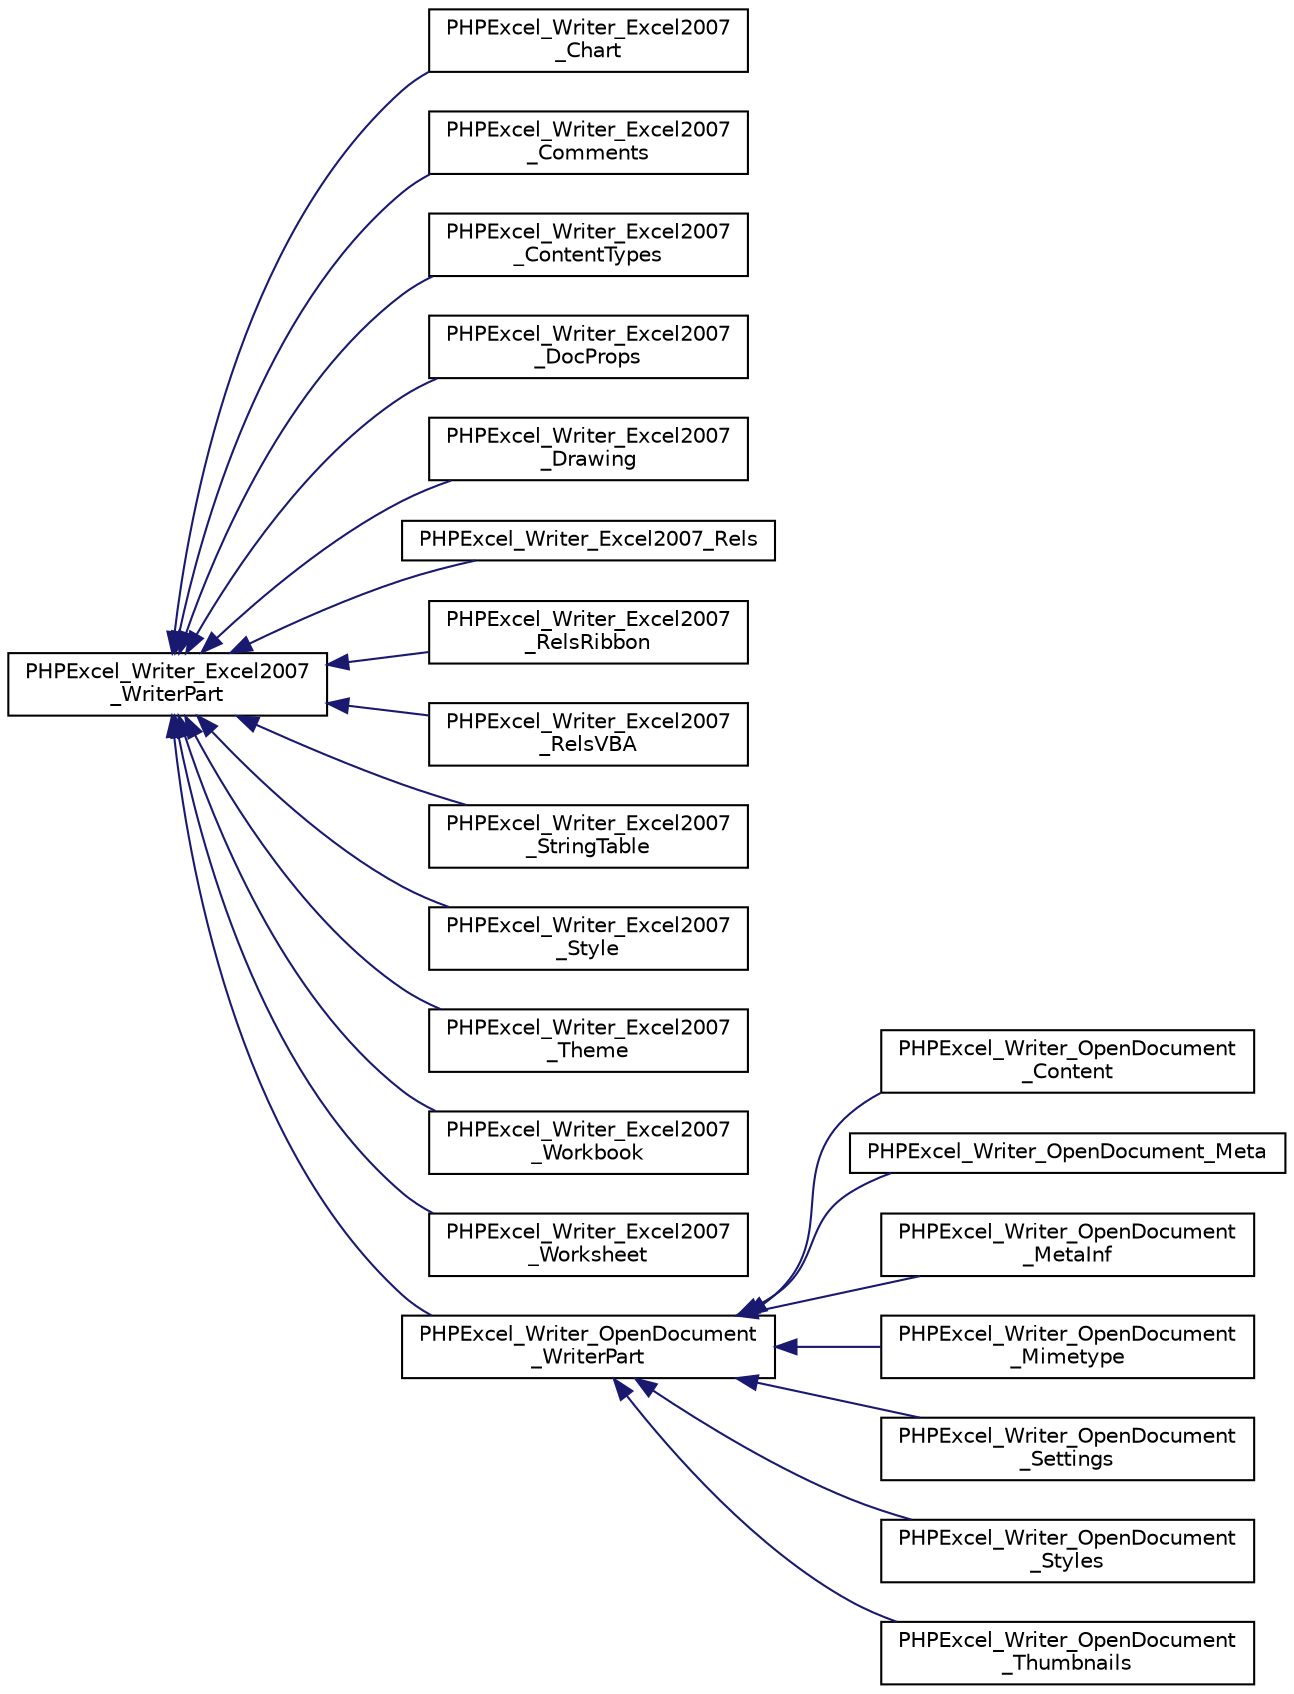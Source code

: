 digraph "Иерархия классов. Графический вид."
{
  edge [fontname="Helvetica",fontsize="10",labelfontname="Helvetica",labelfontsize="10"];
  node [fontname="Helvetica",fontsize="10",shape=record];
  rankdir="LR";
  Node0 [label="PHPExcel_Writer_Excel2007\l_WriterPart",height=0.2,width=0.4,color="black", fillcolor="white", style="filled",URL="$class_p_h_p_excel___writer___excel2007___writer_part.html"];
  Node0 -> Node1 [dir="back",color="midnightblue",fontsize="10",style="solid",fontname="Helvetica"];
  Node1 [label="PHPExcel_Writer_Excel2007\l_Chart",height=0.2,width=0.4,color="black", fillcolor="white", style="filled",URL="$class_p_h_p_excel___writer___excel2007___chart.html"];
  Node0 -> Node2 [dir="back",color="midnightblue",fontsize="10",style="solid",fontname="Helvetica"];
  Node2 [label="PHPExcel_Writer_Excel2007\l_Comments",height=0.2,width=0.4,color="black", fillcolor="white", style="filled",URL="$class_p_h_p_excel___writer___excel2007___comments.html"];
  Node0 -> Node3 [dir="back",color="midnightblue",fontsize="10",style="solid",fontname="Helvetica"];
  Node3 [label="PHPExcel_Writer_Excel2007\l_ContentTypes",height=0.2,width=0.4,color="black", fillcolor="white", style="filled",URL="$class_p_h_p_excel___writer___excel2007___content_types.html"];
  Node0 -> Node4 [dir="back",color="midnightblue",fontsize="10",style="solid",fontname="Helvetica"];
  Node4 [label="PHPExcel_Writer_Excel2007\l_DocProps",height=0.2,width=0.4,color="black", fillcolor="white", style="filled",URL="$class_p_h_p_excel___writer___excel2007___doc_props.html"];
  Node0 -> Node5 [dir="back",color="midnightblue",fontsize="10",style="solid",fontname="Helvetica"];
  Node5 [label="PHPExcel_Writer_Excel2007\l_Drawing",height=0.2,width=0.4,color="black", fillcolor="white", style="filled",URL="$class_p_h_p_excel___writer___excel2007___drawing.html"];
  Node0 -> Node6 [dir="back",color="midnightblue",fontsize="10",style="solid",fontname="Helvetica"];
  Node6 [label="PHPExcel_Writer_Excel2007_Rels",height=0.2,width=0.4,color="black", fillcolor="white", style="filled",URL="$class_p_h_p_excel___writer___excel2007___rels.html"];
  Node0 -> Node7 [dir="back",color="midnightblue",fontsize="10",style="solid",fontname="Helvetica"];
  Node7 [label="PHPExcel_Writer_Excel2007\l_RelsRibbon",height=0.2,width=0.4,color="black", fillcolor="white", style="filled",URL="$class_p_h_p_excel___writer___excel2007___rels_ribbon.html"];
  Node0 -> Node8 [dir="back",color="midnightblue",fontsize="10",style="solid",fontname="Helvetica"];
  Node8 [label="PHPExcel_Writer_Excel2007\l_RelsVBA",height=0.2,width=0.4,color="black", fillcolor="white", style="filled",URL="$class_p_h_p_excel___writer___excel2007___rels_v_b_a.html"];
  Node0 -> Node9 [dir="back",color="midnightblue",fontsize="10",style="solid",fontname="Helvetica"];
  Node9 [label="PHPExcel_Writer_Excel2007\l_StringTable",height=0.2,width=0.4,color="black", fillcolor="white", style="filled",URL="$class_p_h_p_excel___writer___excel2007___string_table.html"];
  Node0 -> Node10 [dir="back",color="midnightblue",fontsize="10",style="solid",fontname="Helvetica"];
  Node10 [label="PHPExcel_Writer_Excel2007\l_Style",height=0.2,width=0.4,color="black", fillcolor="white", style="filled",URL="$class_p_h_p_excel___writer___excel2007___style.html"];
  Node0 -> Node11 [dir="back",color="midnightblue",fontsize="10",style="solid",fontname="Helvetica"];
  Node11 [label="PHPExcel_Writer_Excel2007\l_Theme",height=0.2,width=0.4,color="black", fillcolor="white", style="filled",URL="$class_p_h_p_excel___writer___excel2007___theme.html"];
  Node0 -> Node12 [dir="back",color="midnightblue",fontsize="10",style="solid",fontname="Helvetica"];
  Node12 [label="PHPExcel_Writer_Excel2007\l_Workbook",height=0.2,width=0.4,color="black", fillcolor="white", style="filled",URL="$class_p_h_p_excel___writer___excel2007___workbook.html"];
  Node0 -> Node13 [dir="back",color="midnightblue",fontsize="10",style="solid",fontname="Helvetica"];
  Node13 [label="PHPExcel_Writer_Excel2007\l_Worksheet",height=0.2,width=0.4,color="black", fillcolor="white", style="filled",URL="$class_p_h_p_excel___writer___excel2007___worksheet.html"];
  Node0 -> Node14 [dir="back",color="midnightblue",fontsize="10",style="solid",fontname="Helvetica"];
  Node14 [label="PHPExcel_Writer_OpenDocument\l_WriterPart",height=0.2,width=0.4,color="black", fillcolor="white", style="filled",URL="$class_p_h_p_excel___writer___open_document___writer_part.html"];
  Node14 -> Node15 [dir="back",color="midnightblue",fontsize="10",style="solid",fontname="Helvetica"];
  Node15 [label="PHPExcel_Writer_OpenDocument\l_Content",height=0.2,width=0.4,color="black", fillcolor="white", style="filled",URL="$class_p_h_p_excel___writer___open_document___content.html"];
  Node14 -> Node16 [dir="back",color="midnightblue",fontsize="10",style="solid",fontname="Helvetica"];
  Node16 [label="PHPExcel_Writer_OpenDocument_Meta",height=0.2,width=0.4,color="black", fillcolor="white", style="filled",URL="$class_p_h_p_excel___writer___open_document___meta.html"];
  Node14 -> Node17 [dir="back",color="midnightblue",fontsize="10",style="solid",fontname="Helvetica"];
  Node17 [label="PHPExcel_Writer_OpenDocument\l_MetaInf",height=0.2,width=0.4,color="black", fillcolor="white", style="filled",URL="$class_p_h_p_excel___writer___open_document___meta_inf.html"];
  Node14 -> Node18 [dir="back",color="midnightblue",fontsize="10",style="solid",fontname="Helvetica"];
  Node18 [label="PHPExcel_Writer_OpenDocument\l_Mimetype",height=0.2,width=0.4,color="black", fillcolor="white", style="filled",URL="$class_p_h_p_excel___writer___open_document___mimetype.html"];
  Node14 -> Node19 [dir="back",color="midnightblue",fontsize="10",style="solid",fontname="Helvetica"];
  Node19 [label="PHPExcel_Writer_OpenDocument\l_Settings",height=0.2,width=0.4,color="black", fillcolor="white", style="filled",URL="$class_p_h_p_excel___writer___open_document___settings.html"];
  Node14 -> Node20 [dir="back",color="midnightblue",fontsize="10",style="solid",fontname="Helvetica"];
  Node20 [label="PHPExcel_Writer_OpenDocument\l_Styles",height=0.2,width=0.4,color="black", fillcolor="white", style="filled",URL="$class_p_h_p_excel___writer___open_document___styles.html"];
  Node14 -> Node21 [dir="back",color="midnightblue",fontsize="10",style="solid",fontname="Helvetica"];
  Node21 [label="PHPExcel_Writer_OpenDocument\l_Thumbnails",height=0.2,width=0.4,color="black", fillcolor="white", style="filled",URL="$class_p_h_p_excel___writer___open_document___thumbnails.html"];
}

